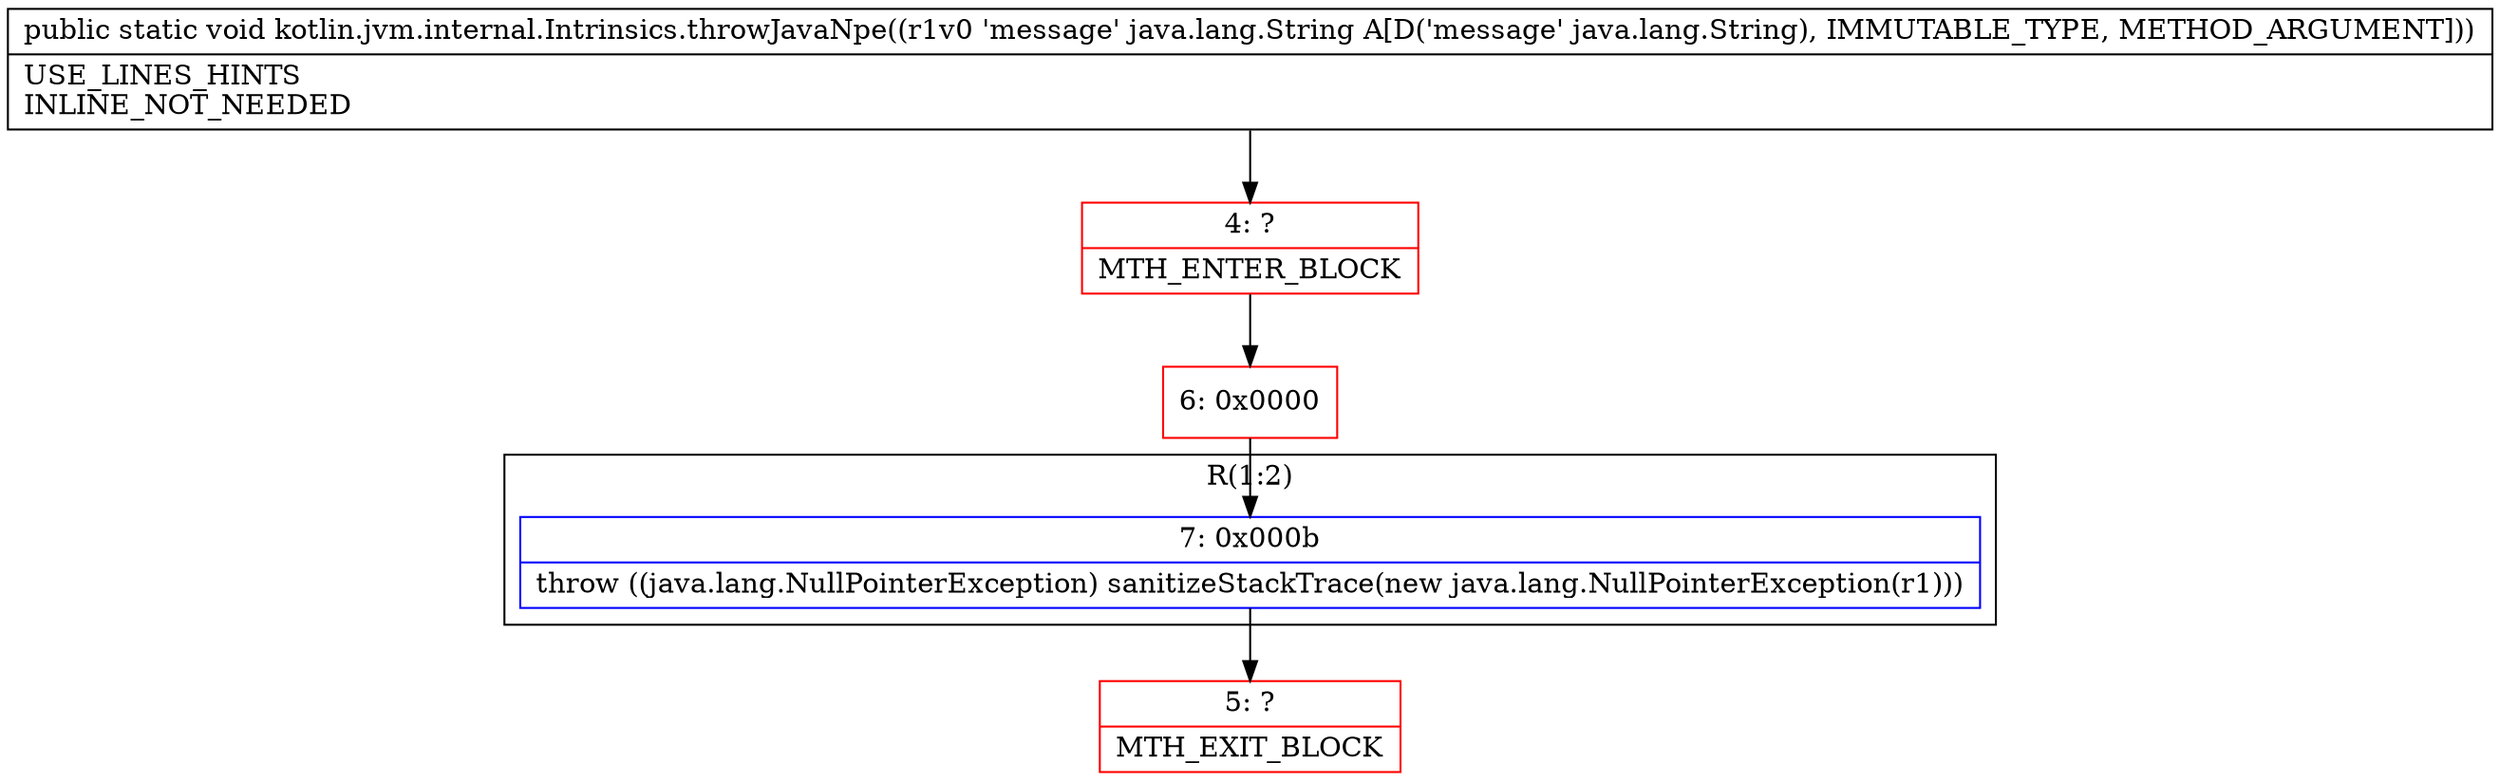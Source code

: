digraph "CFG forkotlin.jvm.internal.Intrinsics.throwJavaNpe(Ljava\/lang\/String;)V" {
subgraph cluster_Region_239269473 {
label = "R(1:2)";
node [shape=record,color=blue];
Node_7 [shape=record,label="{7\:\ 0x000b|throw ((java.lang.NullPointerException) sanitizeStackTrace(new java.lang.NullPointerException(r1)))\l}"];
}
Node_4 [shape=record,color=red,label="{4\:\ ?|MTH_ENTER_BLOCK\l}"];
Node_6 [shape=record,color=red,label="{6\:\ 0x0000}"];
Node_5 [shape=record,color=red,label="{5\:\ ?|MTH_EXIT_BLOCK\l}"];
MethodNode[shape=record,label="{public static void kotlin.jvm.internal.Intrinsics.throwJavaNpe((r1v0 'message' java.lang.String A[D('message' java.lang.String), IMMUTABLE_TYPE, METHOD_ARGUMENT]))  | USE_LINES_HINTS\lINLINE_NOT_NEEDED\l}"];
MethodNode -> Node_4;Node_7 -> Node_5;
Node_4 -> Node_6;
Node_6 -> Node_7;
}

